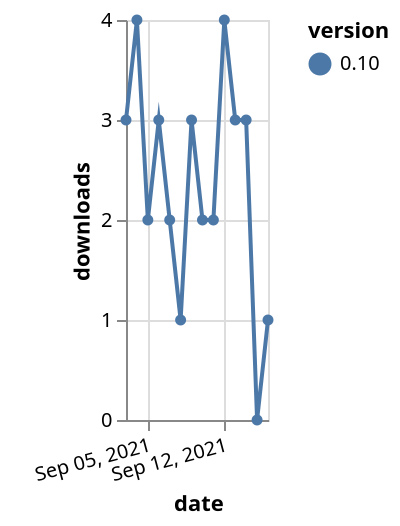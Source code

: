 {"$schema": "https://vega.github.io/schema/vega-lite/v5.json", "description": "A simple bar chart with embedded data.", "data": {"values": [{"date": "2021-09-03", "total": 2029, "delta": 3, "version": "0.10"}, {"date": "2021-09-04", "total": 2033, "delta": 4, "version": "0.10"}, {"date": "2021-09-05", "total": 2035, "delta": 2, "version": "0.10"}, {"date": "2021-09-06", "total": 2038, "delta": 3, "version": "0.10"}, {"date": "2021-09-07", "total": 2040, "delta": 2, "version": "0.10"}, {"date": "2021-09-08", "total": 2041, "delta": 1, "version": "0.10"}, {"date": "2021-09-09", "total": 2044, "delta": 3, "version": "0.10"}, {"date": "2021-09-10", "total": 2046, "delta": 2, "version": "0.10"}, {"date": "2021-09-11", "total": 2048, "delta": 2, "version": "0.10"}, {"date": "2021-09-12", "total": 2052, "delta": 4, "version": "0.10"}, {"date": "2021-09-13", "total": 2055, "delta": 3, "version": "0.10"}, {"date": "2021-09-14", "total": 2058, "delta": 3, "version": "0.10"}, {"date": "2021-09-15", "total": 2058, "delta": 0, "version": "0.10"}, {"date": "2021-09-16", "total": 2059, "delta": 1, "version": "0.10"}]}, "width": "container", "mark": {"type": "line", "point": {"filled": true}}, "encoding": {"x": {"field": "date", "type": "temporal", "timeUnit": "yearmonthdate", "title": "date", "axis": {"labelAngle": -15}}, "y": {"field": "delta", "type": "quantitative", "title": "downloads"}, "color": {"field": "version", "type": "nominal"}, "tooltip": {"field": "delta"}}}